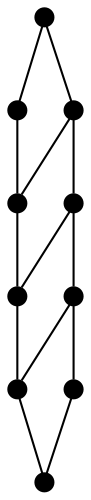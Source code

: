 graph {
node [label="", shape=point, height=0.12, width=0.12];
0--1; 0--2; 1--3; 2--3; 2--4; 3--5; 4--5; 4--6; 5--7; 6--7; 6--8; 7--9;
8--9;
}
